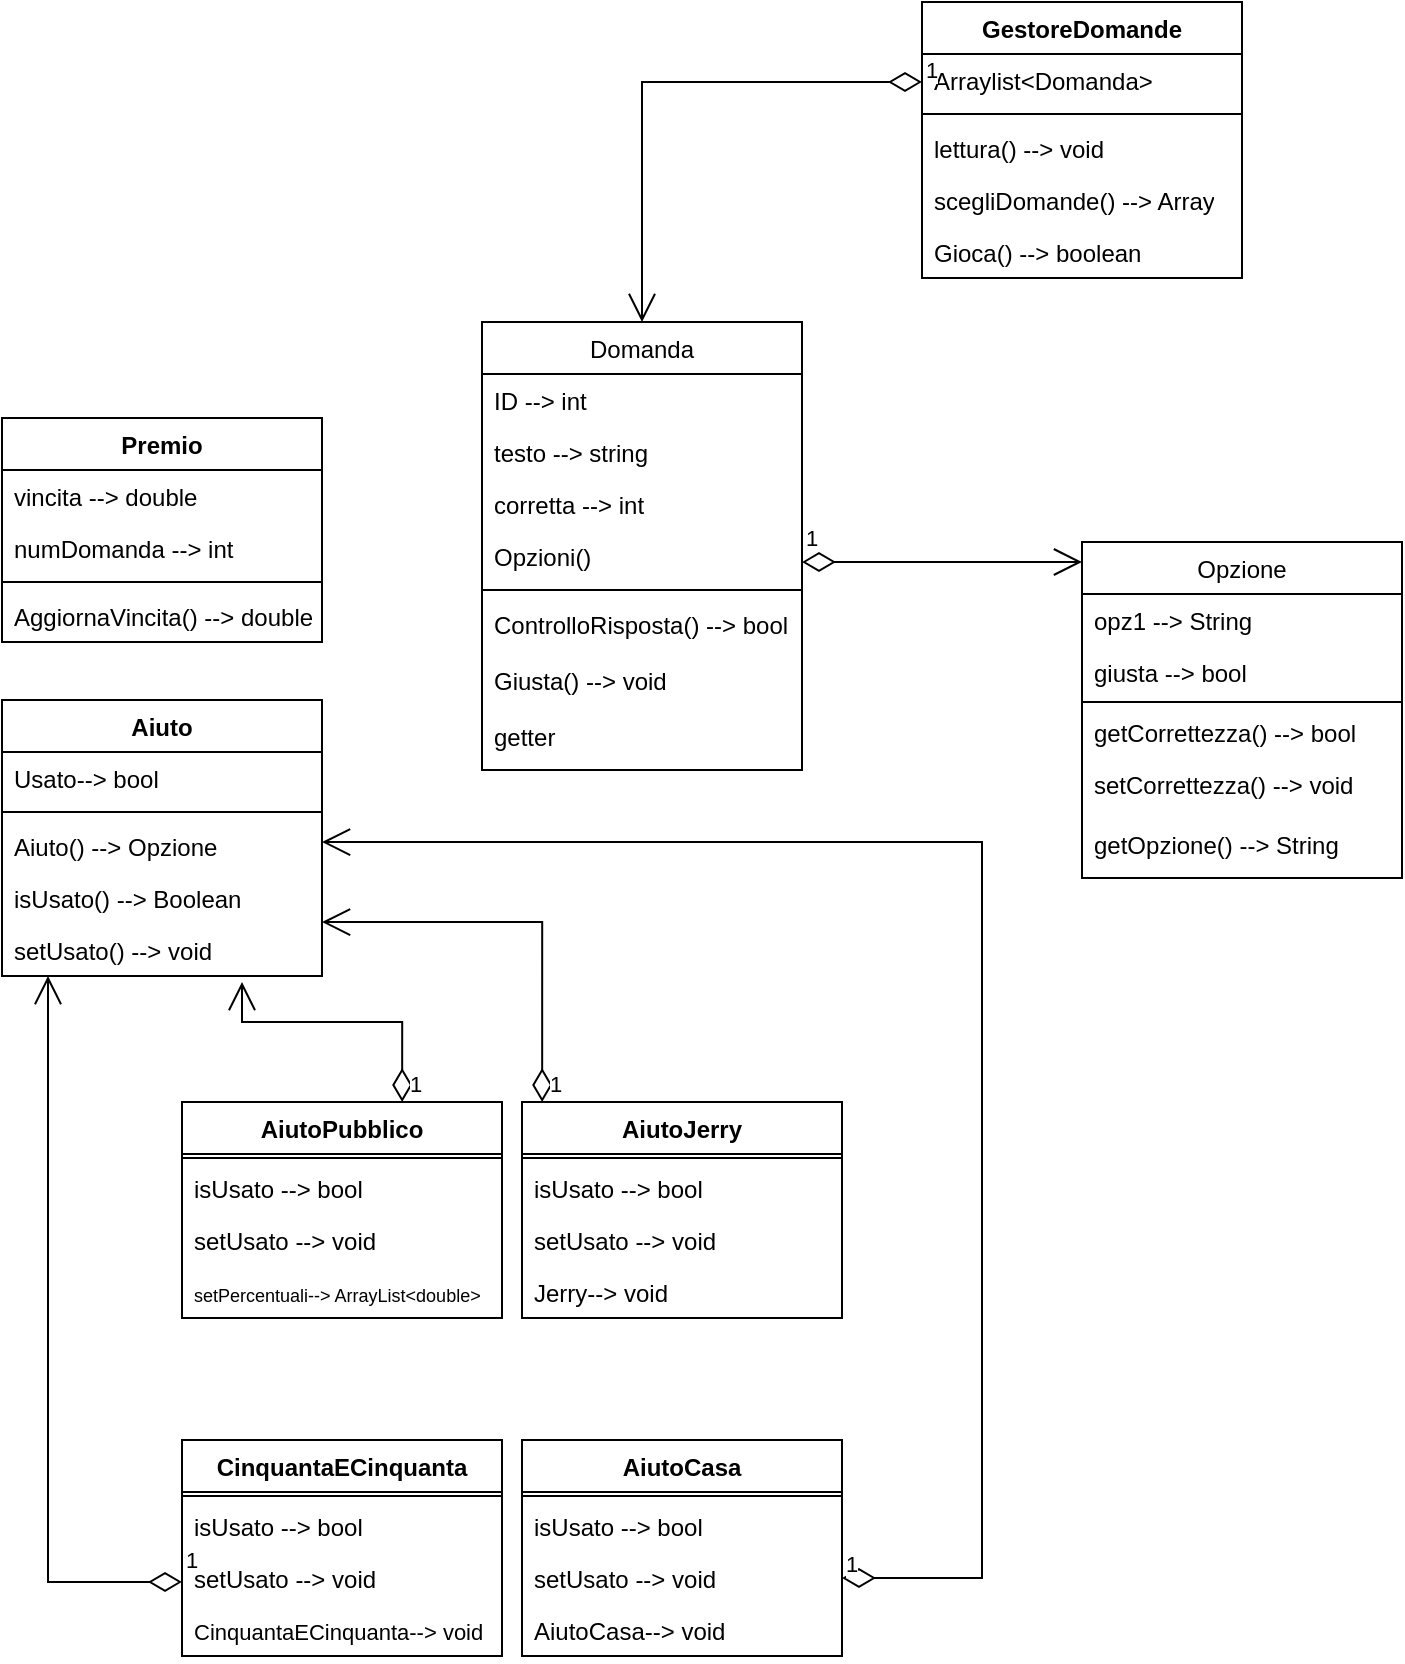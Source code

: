 <mxfile version="21.3.2" type="github">
  <diagram id="C5RBs43oDa-KdzZeNtuy" name="Page-1">
    <mxGraphModel dx="1468" dy="863" grid="1" gridSize="10" guides="1" tooltips="1" connect="1" arrows="1" fold="1" page="1" pageScale="1" pageWidth="827" pageHeight="1169" math="0" shadow="0">
      <root>
        <mxCell id="WIyWlLk6GJQsqaUBKTNV-0" />
        <mxCell id="WIyWlLk6GJQsqaUBKTNV-1" parent="WIyWlLk6GJQsqaUBKTNV-0" />
        <mxCell id="zkfFHV4jXpPFQw0GAbJ--17" value="Domanda" style="swimlane;fontStyle=0;align=center;verticalAlign=top;childLayout=stackLayout;horizontal=1;startSize=26;horizontalStack=0;resizeParent=1;resizeLast=0;collapsible=1;marginBottom=0;rounded=0;shadow=0;strokeWidth=1;" parent="WIyWlLk6GJQsqaUBKTNV-1" vertex="1">
          <mxGeometry x="270" y="340" width="160" height="224" as="geometry">
            <mxRectangle x="550" y="140" width="160" height="26" as="alternateBounds" />
          </mxGeometry>
        </mxCell>
        <mxCell id="zkfFHV4jXpPFQw0GAbJ--18" value="ID --&gt; int" style="text;align=left;verticalAlign=top;spacingLeft=4;spacingRight=4;overflow=hidden;rotatable=0;points=[[0,0.5],[1,0.5]];portConstraint=eastwest;" parent="zkfFHV4jXpPFQw0GAbJ--17" vertex="1">
          <mxGeometry y="26" width="160" height="26" as="geometry" />
        </mxCell>
        <mxCell id="zkfFHV4jXpPFQw0GAbJ--19" value="testo --&gt; string" style="text;align=left;verticalAlign=top;spacingLeft=4;spacingRight=4;overflow=hidden;rotatable=0;points=[[0,0.5],[1,0.5]];portConstraint=eastwest;rounded=0;shadow=0;html=0;" parent="zkfFHV4jXpPFQw0GAbJ--17" vertex="1">
          <mxGeometry y="52" width="160" height="26" as="geometry" />
        </mxCell>
        <mxCell id="9fCN3s4zMLlLbzTa56p_-2" value="corretta --&gt; int" style="text;align=left;verticalAlign=top;spacingLeft=4;spacingRight=4;overflow=hidden;rotatable=0;points=[[0,0.5],[1,0.5]];portConstraint=eastwest;rounded=0;shadow=0;html=0;" parent="zkfFHV4jXpPFQw0GAbJ--17" vertex="1">
          <mxGeometry y="78" width="160" height="26" as="geometry" />
        </mxCell>
        <mxCell id="zkfFHV4jXpPFQw0GAbJ--20" value="Opzioni()" style="text;align=left;verticalAlign=top;spacingLeft=4;spacingRight=4;overflow=hidden;rotatable=0;points=[[0,0.5],[1,0.5]];portConstraint=eastwest;rounded=0;shadow=0;html=0;" parent="zkfFHV4jXpPFQw0GAbJ--17" vertex="1">
          <mxGeometry y="104" width="160" height="26" as="geometry" />
        </mxCell>
        <mxCell id="zkfFHV4jXpPFQw0GAbJ--23" value="" style="line;html=1;strokeWidth=1;align=left;verticalAlign=middle;spacingTop=-1;spacingLeft=3;spacingRight=3;rotatable=0;labelPosition=right;points=[];portConstraint=eastwest;" parent="zkfFHV4jXpPFQw0GAbJ--17" vertex="1">
          <mxGeometry y="130" width="160" height="8" as="geometry" />
        </mxCell>
        <mxCell id="zkfFHV4jXpPFQw0GAbJ--24" value="ControlloRisposta() --&gt; bool" style="text;align=left;verticalAlign=top;spacingLeft=4;spacingRight=4;overflow=hidden;rotatable=0;points=[[0,0.5],[1,0.5]];portConstraint=eastwest;" parent="zkfFHV4jXpPFQw0GAbJ--17" vertex="1">
          <mxGeometry y="138" width="160" height="28" as="geometry" />
        </mxCell>
        <mxCell id="9fCN3s4zMLlLbzTa56p_-0" value="Giusta() --&gt; void " style="text;align=left;verticalAlign=top;spacingLeft=4;spacingRight=4;overflow=hidden;rotatable=0;points=[[0,0.5],[1,0.5]];portConstraint=eastwest;" parent="zkfFHV4jXpPFQw0GAbJ--17" vertex="1">
          <mxGeometry y="166" width="160" height="28" as="geometry" />
        </mxCell>
        <mxCell id="IM52D3VcYmx-DJAXNfUQ-20" value="getter" style="text;align=left;verticalAlign=top;spacingLeft=4;spacingRight=4;overflow=hidden;rotatable=0;points=[[0,0.5],[1,0.5]];portConstraint=eastwest;" parent="zkfFHV4jXpPFQw0GAbJ--17" vertex="1">
          <mxGeometry y="194" width="160" height="30" as="geometry" />
        </mxCell>
        <mxCell id="IM52D3VcYmx-DJAXNfUQ-2" value="Opzione" style="swimlane;fontStyle=0;align=center;verticalAlign=top;childLayout=stackLayout;horizontal=1;startSize=26;horizontalStack=0;resizeParent=1;resizeLast=0;collapsible=1;marginBottom=0;rounded=0;shadow=0;strokeWidth=1;" parent="WIyWlLk6GJQsqaUBKTNV-1" vertex="1">
          <mxGeometry x="570" y="450" width="160" height="168" as="geometry">
            <mxRectangle x="550" y="140" width="160" height="26" as="alternateBounds" />
          </mxGeometry>
        </mxCell>
        <mxCell id="IM52D3VcYmx-DJAXNfUQ-3" value="opz1 --&gt; String" style="text;align=left;verticalAlign=top;spacingLeft=4;spacingRight=4;overflow=hidden;rotatable=0;points=[[0,0.5],[1,0.5]];portConstraint=eastwest;" parent="IM52D3VcYmx-DJAXNfUQ-2" vertex="1">
          <mxGeometry y="26" width="160" height="26" as="geometry" />
        </mxCell>
        <mxCell id="IM52D3VcYmx-DJAXNfUQ-11" value="giusta --&gt; bool" style="text;align=left;verticalAlign=top;spacingLeft=4;spacingRight=4;overflow=hidden;rotatable=0;points=[[0,0.5],[1,0.5]];portConstraint=eastwest;rounded=0;shadow=0;html=0;" parent="IM52D3VcYmx-DJAXNfUQ-2" vertex="1">
          <mxGeometry y="52" width="160" height="26" as="geometry" />
        </mxCell>
        <mxCell id="IM52D3VcYmx-DJAXNfUQ-6" value="" style="line;html=1;strokeWidth=1;align=left;verticalAlign=middle;spacingTop=-1;spacingLeft=3;spacingRight=3;rotatable=0;labelPosition=right;points=[];portConstraint=eastwest;" parent="IM52D3VcYmx-DJAXNfUQ-2" vertex="1">
          <mxGeometry y="78" width="160" height="4" as="geometry" />
        </mxCell>
        <mxCell id="IM52D3VcYmx-DJAXNfUQ-19" value="getCorrettezza() --&gt; bool" style="text;align=left;verticalAlign=top;spacingLeft=4;spacingRight=4;overflow=hidden;rotatable=0;points=[[0,0.5],[1,0.5]];portConstraint=eastwest;" parent="IM52D3VcYmx-DJAXNfUQ-2" vertex="1">
          <mxGeometry y="82" width="160" height="26" as="geometry" />
        </mxCell>
        <mxCell id="9fCN3s4zMLlLbzTa56p_-1" value="setCorrettezza() --&gt; void" style="text;align=left;verticalAlign=top;spacingLeft=4;spacingRight=4;overflow=hidden;rotatable=0;points=[[0,0.5],[1,0.5]];portConstraint=eastwest;" parent="IM52D3VcYmx-DJAXNfUQ-2" vertex="1">
          <mxGeometry y="108" width="160" height="30" as="geometry" />
        </mxCell>
        <mxCell id="IM52D3VcYmx-DJAXNfUQ-29" value="getOpzione() --&gt; String" style="text;align=left;verticalAlign=top;spacingLeft=4;spacingRight=4;overflow=hidden;rotatable=0;points=[[0,0.5],[1,0.5]];portConstraint=eastwest;" parent="IM52D3VcYmx-DJAXNfUQ-2" vertex="1">
          <mxGeometry y="138" width="160" height="30" as="geometry" />
        </mxCell>
        <mxCell id="IM52D3VcYmx-DJAXNfUQ-14" value="1" style="endArrow=open;html=1;endSize=12;startArrow=diamondThin;startSize=14;startFill=0;edgeStyle=orthogonalEdgeStyle;align=left;verticalAlign=bottom;rounded=0;" parent="WIyWlLk6GJQsqaUBKTNV-1" edge="1">
          <mxGeometry x="-1" y="3" relative="1" as="geometry">
            <mxPoint x="430" y="460" as="sourcePoint" />
            <mxPoint x="570" y="460" as="targetPoint" />
          </mxGeometry>
        </mxCell>
        <mxCell id="IM52D3VcYmx-DJAXNfUQ-15" value="Premio" style="swimlane;fontStyle=1;align=center;verticalAlign=top;childLayout=stackLayout;horizontal=1;startSize=26;horizontalStack=0;resizeParent=1;resizeParentMax=0;resizeLast=0;collapsible=1;marginBottom=0;whiteSpace=wrap;html=1;" parent="WIyWlLk6GJQsqaUBKTNV-1" vertex="1">
          <mxGeometry x="30" y="388" width="160" height="112" as="geometry" />
        </mxCell>
        <mxCell id="IM52D3VcYmx-DJAXNfUQ-16" value="vincita --&amp;gt; double&lt;br&gt;" style="text;strokeColor=none;fillColor=none;align=left;verticalAlign=top;spacingLeft=4;spacingRight=4;overflow=hidden;rotatable=0;points=[[0,0.5],[1,0.5]];portConstraint=eastwest;whiteSpace=wrap;html=1;" parent="IM52D3VcYmx-DJAXNfUQ-15" vertex="1">
          <mxGeometry y="26" width="160" height="26" as="geometry" />
        </mxCell>
        <mxCell id="IM52D3VcYmx-DJAXNfUQ-21" value="numDomanda --&amp;gt; int" style="text;strokeColor=none;fillColor=none;align=left;verticalAlign=top;spacingLeft=4;spacingRight=4;overflow=hidden;rotatable=0;points=[[0,0.5],[1,0.5]];portConstraint=eastwest;whiteSpace=wrap;html=1;" parent="IM52D3VcYmx-DJAXNfUQ-15" vertex="1">
          <mxGeometry y="52" width="160" height="26" as="geometry" />
        </mxCell>
        <mxCell id="IM52D3VcYmx-DJAXNfUQ-17" value="" style="line;strokeWidth=1;fillColor=none;align=left;verticalAlign=middle;spacingTop=-1;spacingLeft=3;spacingRight=3;rotatable=0;labelPosition=right;points=[];portConstraint=eastwest;strokeColor=inherit;" parent="IM52D3VcYmx-DJAXNfUQ-15" vertex="1">
          <mxGeometry y="78" width="160" height="8" as="geometry" />
        </mxCell>
        <mxCell id="IM52D3VcYmx-DJAXNfUQ-18" value="AggiornaVincita() --&amp;gt; double" style="text;strokeColor=none;fillColor=none;align=left;verticalAlign=top;spacingLeft=4;spacingRight=4;overflow=hidden;rotatable=0;points=[[0,0.5],[1,0.5]];portConstraint=eastwest;whiteSpace=wrap;html=1;" parent="IM52D3VcYmx-DJAXNfUQ-15" vertex="1">
          <mxGeometry y="86" width="160" height="26" as="geometry" />
        </mxCell>
        <mxCell id="IM52D3VcYmx-DJAXNfUQ-22" value="Aiuto" style="swimlane;fontStyle=1;align=center;verticalAlign=top;childLayout=stackLayout;horizontal=1;startSize=26;horizontalStack=0;resizeParent=1;resizeParentMax=0;resizeLast=0;collapsible=1;marginBottom=0;whiteSpace=wrap;html=1;" parent="WIyWlLk6GJQsqaUBKTNV-1" vertex="1">
          <mxGeometry x="30" y="529" width="160" height="138" as="geometry" />
        </mxCell>
        <mxCell id="DmwqKdvcuHMi_dq0lkdC-0" value="Usato--&amp;gt; bool" style="text;strokeColor=none;fillColor=none;align=left;verticalAlign=top;spacingLeft=4;spacingRight=4;overflow=hidden;rotatable=0;points=[[0,0.5],[1,0.5]];portConstraint=eastwest;whiteSpace=wrap;html=1;" parent="IM52D3VcYmx-DJAXNfUQ-22" vertex="1">
          <mxGeometry y="26" width="160" height="26" as="geometry" />
        </mxCell>
        <mxCell id="IM52D3VcYmx-DJAXNfUQ-24" value="" style="line;strokeWidth=1;fillColor=none;align=left;verticalAlign=middle;spacingTop=-1;spacingLeft=3;spacingRight=3;rotatable=0;labelPosition=right;points=[];portConstraint=eastwest;strokeColor=inherit;" parent="IM52D3VcYmx-DJAXNfUQ-22" vertex="1">
          <mxGeometry y="52" width="160" height="8" as="geometry" />
        </mxCell>
        <mxCell id="IM52D3VcYmx-DJAXNfUQ-25" value="Aiuto() --&amp;gt; Opzione" style="text;strokeColor=none;fillColor=none;align=left;verticalAlign=top;spacingLeft=4;spacingRight=4;overflow=hidden;rotatable=0;points=[[0,0.5],[1,0.5]];portConstraint=eastwest;whiteSpace=wrap;html=1;" parent="IM52D3VcYmx-DJAXNfUQ-22" vertex="1">
          <mxGeometry y="60" width="160" height="26" as="geometry" />
        </mxCell>
        <mxCell id="qqIegqN3TjPisS65uOem-0" value="isUsato() --&amp;gt; Boolean" style="text;strokeColor=none;fillColor=none;align=left;verticalAlign=top;spacingLeft=4;spacingRight=4;overflow=hidden;rotatable=0;points=[[0,0.5],[1,0.5]];portConstraint=eastwest;whiteSpace=wrap;html=1;" vertex="1" parent="IM52D3VcYmx-DJAXNfUQ-22">
          <mxGeometry y="86" width="160" height="26" as="geometry" />
        </mxCell>
        <mxCell id="qqIegqN3TjPisS65uOem-1" value="setUsato() --&amp;gt; void" style="text;strokeColor=none;fillColor=none;align=left;verticalAlign=top;spacingLeft=4;spacingRight=4;overflow=hidden;rotatable=0;points=[[0,0.5],[1,0.5]];portConstraint=eastwest;whiteSpace=wrap;html=1;" vertex="1" parent="IM52D3VcYmx-DJAXNfUQ-22">
          <mxGeometry y="112" width="160" height="26" as="geometry" />
        </mxCell>
        <mxCell id="Q8D5ZRhir4nUea_CEYtx-0" value="GestoreDomande" style="swimlane;fontStyle=1;align=center;verticalAlign=top;childLayout=stackLayout;horizontal=1;startSize=26;horizontalStack=0;resizeParent=1;resizeParentMax=0;resizeLast=0;collapsible=1;marginBottom=0;whiteSpace=wrap;html=1;" parent="WIyWlLk6GJQsqaUBKTNV-1" vertex="1">
          <mxGeometry x="490" y="180" width="160" height="138" as="geometry" />
        </mxCell>
        <mxCell id="Q8D5ZRhir4nUea_CEYtx-2" value="Arraylist&amp;lt;Domanda&amp;gt;" style="text;strokeColor=none;fillColor=none;align=left;verticalAlign=top;spacingLeft=4;spacingRight=4;overflow=hidden;rotatable=0;points=[[0,0.5],[1,0.5]];portConstraint=eastwest;whiteSpace=wrap;html=1;" parent="Q8D5ZRhir4nUea_CEYtx-0" vertex="1">
          <mxGeometry y="26" width="160" height="26" as="geometry" />
        </mxCell>
        <mxCell id="Q8D5ZRhir4nUea_CEYtx-3" value="" style="line;strokeWidth=1;fillColor=none;align=left;verticalAlign=middle;spacingTop=-1;spacingLeft=3;spacingRight=3;rotatable=0;labelPosition=right;points=[];portConstraint=eastwest;strokeColor=inherit;" parent="Q8D5ZRhir4nUea_CEYtx-0" vertex="1">
          <mxGeometry y="52" width="160" height="8" as="geometry" />
        </mxCell>
        <mxCell id="Q8D5ZRhir4nUea_CEYtx-4" value="lettura() --&amp;gt; void" style="text;strokeColor=none;fillColor=none;align=left;verticalAlign=top;spacingLeft=4;spacingRight=4;overflow=hidden;rotatable=0;points=[[0,0.5],[1,0.5]];portConstraint=eastwest;whiteSpace=wrap;html=1;" parent="Q8D5ZRhir4nUea_CEYtx-0" vertex="1">
          <mxGeometry y="60" width="160" height="26" as="geometry" />
        </mxCell>
        <mxCell id="Q8D5ZRhir4nUea_CEYtx-6" value="scegliDomande() --&amp;gt; Array" style="text;strokeColor=none;fillColor=none;align=left;verticalAlign=top;spacingLeft=4;spacingRight=4;overflow=hidden;rotatable=0;points=[[0,0.5],[1,0.5]];portConstraint=eastwest;whiteSpace=wrap;html=1;" parent="Q8D5ZRhir4nUea_CEYtx-0" vertex="1">
          <mxGeometry y="86" width="160" height="26" as="geometry" />
        </mxCell>
        <mxCell id="qgZUp_Ex8QvXI8JPve7l-0" value="Gioca() --&amp;gt; boolean" style="text;strokeColor=none;fillColor=none;align=left;verticalAlign=top;spacingLeft=4;spacingRight=4;overflow=hidden;rotatable=0;points=[[0,0.5],[1,0.5]];portConstraint=eastwest;whiteSpace=wrap;html=1;" parent="Q8D5ZRhir4nUea_CEYtx-0" vertex="1">
          <mxGeometry y="112" width="160" height="26" as="geometry" />
        </mxCell>
        <mxCell id="Q8D5ZRhir4nUea_CEYtx-7" value="1" style="endArrow=open;html=1;endSize=12;startArrow=diamondThin;startSize=14;startFill=0;edgeStyle=orthogonalEdgeStyle;align=left;verticalAlign=bottom;rounded=0;entryX=0.5;entryY=0;entryDx=0;entryDy=0;" parent="WIyWlLk6GJQsqaUBKTNV-1" target="zkfFHV4jXpPFQw0GAbJ--17" edge="1">
          <mxGeometry x="-1" y="3" relative="1" as="geometry">
            <mxPoint x="490" y="220" as="sourcePoint" />
            <mxPoint x="580" y="470" as="targetPoint" />
            <Array as="points">
              <mxPoint x="350" y="220" />
            </Array>
          </mxGeometry>
        </mxCell>
        <mxCell id="DmwqKdvcuHMi_dq0lkdC-10" value="AiutoJerry" style="swimlane;fontStyle=1;align=center;verticalAlign=top;childLayout=stackLayout;horizontal=1;startSize=26;horizontalStack=0;resizeParent=1;resizeParentMax=0;resizeLast=0;collapsible=1;marginBottom=0;whiteSpace=wrap;html=1;" parent="WIyWlLk6GJQsqaUBKTNV-1" vertex="1">
          <mxGeometry x="290" y="730" width="160" height="108" as="geometry" />
        </mxCell>
        <mxCell id="DmwqKdvcuHMi_dq0lkdC-12" value="" style="line;strokeWidth=1;fillColor=none;align=left;verticalAlign=middle;spacingTop=-1;spacingLeft=3;spacingRight=3;rotatable=0;labelPosition=right;points=[];portConstraint=eastwest;strokeColor=inherit;" parent="DmwqKdvcuHMi_dq0lkdC-10" vertex="1">
          <mxGeometry y="26" width="160" height="4" as="geometry" />
        </mxCell>
        <mxCell id="DmwqKdvcuHMi_dq0lkdC-13" value="isUsato --&amp;gt; bool" style="text;strokeColor=none;fillColor=none;align=left;verticalAlign=top;spacingLeft=4;spacingRight=4;overflow=hidden;rotatable=0;points=[[0,0.5],[1,0.5]];portConstraint=eastwest;whiteSpace=wrap;html=1;" parent="DmwqKdvcuHMi_dq0lkdC-10" vertex="1">
          <mxGeometry y="30" width="160" height="26" as="geometry" />
        </mxCell>
        <mxCell id="DmwqKdvcuHMi_dq0lkdC-14" value="setUsato --&amp;gt; void" style="text;strokeColor=none;fillColor=none;align=left;verticalAlign=top;spacingLeft=4;spacingRight=4;overflow=hidden;rotatable=0;points=[[0,0.5],[1,0.5]];portConstraint=eastwest;whiteSpace=wrap;html=1;" parent="DmwqKdvcuHMi_dq0lkdC-10" vertex="1">
          <mxGeometry y="56" width="160" height="26" as="geometry" />
        </mxCell>
        <mxCell id="DmwqKdvcuHMi_dq0lkdC-15" value="Jerry--&amp;gt; void" style="text;strokeColor=none;fillColor=none;align=left;verticalAlign=top;spacingLeft=4;spacingRight=4;overflow=hidden;rotatable=0;points=[[0,0.5],[1,0.5]];portConstraint=eastwest;whiteSpace=wrap;html=1;" parent="DmwqKdvcuHMi_dq0lkdC-10" vertex="1">
          <mxGeometry y="82" width="160" height="26" as="geometry" />
        </mxCell>
        <mxCell id="DmwqKdvcuHMi_dq0lkdC-16" value="CinquantaECinquanta" style="swimlane;fontStyle=1;align=center;verticalAlign=top;childLayout=stackLayout;horizontal=1;startSize=26;horizontalStack=0;resizeParent=1;resizeParentMax=0;resizeLast=0;collapsible=1;marginBottom=0;whiteSpace=wrap;html=1;" parent="WIyWlLk6GJQsqaUBKTNV-1" vertex="1">
          <mxGeometry x="120" y="899" width="160" height="108" as="geometry" />
        </mxCell>
        <mxCell id="DmwqKdvcuHMi_dq0lkdC-17" value="" style="line;strokeWidth=1;fillColor=none;align=left;verticalAlign=middle;spacingTop=-1;spacingLeft=3;spacingRight=3;rotatable=0;labelPosition=right;points=[];portConstraint=eastwest;strokeColor=inherit;" parent="DmwqKdvcuHMi_dq0lkdC-16" vertex="1">
          <mxGeometry y="26" width="160" height="4" as="geometry" />
        </mxCell>
        <mxCell id="DmwqKdvcuHMi_dq0lkdC-18" value="isUsato --&amp;gt; bool" style="text;strokeColor=none;fillColor=none;align=left;verticalAlign=top;spacingLeft=4;spacingRight=4;overflow=hidden;rotatable=0;points=[[0,0.5],[1,0.5]];portConstraint=eastwest;whiteSpace=wrap;html=1;" parent="DmwqKdvcuHMi_dq0lkdC-16" vertex="1">
          <mxGeometry y="30" width="160" height="26" as="geometry" />
        </mxCell>
        <mxCell id="DmwqKdvcuHMi_dq0lkdC-19" value="setUsato --&amp;gt; void" style="text;strokeColor=none;fillColor=none;align=left;verticalAlign=top;spacingLeft=4;spacingRight=4;overflow=hidden;rotatable=0;points=[[0,0.5],[1,0.5]];portConstraint=eastwest;whiteSpace=wrap;html=1;" parent="DmwqKdvcuHMi_dq0lkdC-16" vertex="1">
          <mxGeometry y="56" width="160" height="26" as="geometry" />
        </mxCell>
        <mxCell id="DmwqKdvcuHMi_dq0lkdC-20" value="&lt;font style=&quot;font-size: 11px;&quot;&gt;CinquantaECinquanta--&amp;gt; void&lt;/font&gt;" style="text;strokeColor=none;fillColor=none;align=left;verticalAlign=top;spacingLeft=4;spacingRight=4;overflow=hidden;rotatable=0;points=[[0,0.5],[1,0.5]];portConstraint=eastwest;whiteSpace=wrap;html=1;" parent="DmwqKdvcuHMi_dq0lkdC-16" vertex="1">
          <mxGeometry y="82" width="160" height="26" as="geometry" />
        </mxCell>
        <mxCell id="DmwqKdvcuHMi_dq0lkdC-21" value="AiutoCasa" style="swimlane;fontStyle=1;align=center;verticalAlign=top;childLayout=stackLayout;horizontal=1;startSize=26;horizontalStack=0;resizeParent=1;resizeParentMax=0;resizeLast=0;collapsible=1;marginBottom=0;whiteSpace=wrap;html=1;" parent="WIyWlLk6GJQsqaUBKTNV-1" vertex="1">
          <mxGeometry x="290" y="899" width="160" height="108" as="geometry" />
        </mxCell>
        <mxCell id="DmwqKdvcuHMi_dq0lkdC-22" value="" style="line;strokeWidth=1;fillColor=none;align=left;verticalAlign=middle;spacingTop=-1;spacingLeft=3;spacingRight=3;rotatable=0;labelPosition=right;points=[];portConstraint=eastwest;strokeColor=inherit;" parent="DmwqKdvcuHMi_dq0lkdC-21" vertex="1">
          <mxGeometry y="26" width="160" height="4" as="geometry" />
        </mxCell>
        <mxCell id="DmwqKdvcuHMi_dq0lkdC-23" value="isUsato --&amp;gt; bool" style="text;strokeColor=none;fillColor=none;align=left;verticalAlign=top;spacingLeft=4;spacingRight=4;overflow=hidden;rotatable=0;points=[[0,0.5],[1,0.5]];portConstraint=eastwest;whiteSpace=wrap;html=1;" parent="DmwqKdvcuHMi_dq0lkdC-21" vertex="1">
          <mxGeometry y="30" width="160" height="26" as="geometry" />
        </mxCell>
        <mxCell id="DmwqKdvcuHMi_dq0lkdC-24" value="setUsato --&amp;gt; void" style="text;strokeColor=none;fillColor=none;align=left;verticalAlign=top;spacingLeft=4;spacingRight=4;overflow=hidden;rotatable=0;points=[[0,0.5],[1,0.5]];portConstraint=eastwest;whiteSpace=wrap;html=1;" parent="DmwqKdvcuHMi_dq0lkdC-21" vertex="1">
          <mxGeometry y="56" width="160" height="26" as="geometry" />
        </mxCell>
        <mxCell id="DmwqKdvcuHMi_dq0lkdC-25" value="&lt;font style=&quot;font-size: 12px;&quot;&gt;AiutoCasa--&amp;gt; void&lt;/font&gt;" style="text;strokeColor=none;fillColor=none;align=left;verticalAlign=top;spacingLeft=4;spacingRight=4;overflow=hidden;rotatable=0;points=[[0,0.5],[1,0.5]];portConstraint=eastwest;whiteSpace=wrap;html=1;" parent="DmwqKdvcuHMi_dq0lkdC-21" vertex="1">
          <mxGeometry y="82" width="160" height="26" as="geometry" />
        </mxCell>
        <mxCell id="DmwqKdvcuHMi_dq0lkdC-26" value="AiutoPubblico" style="swimlane;fontStyle=1;align=center;verticalAlign=top;childLayout=stackLayout;horizontal=1;startSize=26;horizontalStack=0;resizeParent=1;resizeParentMax=0;resizeLast=0;collapsible=1;marginBottom=0;whiteSpace=wrap;html=1;" parent="WIyWlLk6GJQsqaUBKTNV-1" vertex="1">
          <mxGeometry x="120" y="730" width="160" height="108" as="geometry" />
        </mxCell>
        <mxCell id="DmwqKdvcuHMi_dq0lkdC-27" value="" style="line;strokeWidth=1;fillColor=none;align=left;verticalAlign=middle;spacingTop=-1;spacingLeft=3;spacingRight=3;rotatable=0;labelPosition=right;points=[];portConstraint=eastwest;strokeColor=inherit;" parent="DmwqKdvcuHMi_dq0lkdC-26" vertex="1">
          <mxGeometry y="26" width="160" height="4" as="geometry" />
        </mxCell>
        <mxCell id="DmwqKdvcuHMi_dq0lkdC-28" value="isUsato --&amp;gt; bool" style="text;strokeColor=none;fillColor=none;align=left;verticalAlign=top;spacingLeft=4;spacingRight=4;overflow=hidden;rotatable=0;points=[[0,0.5],[1,0.5]];portConstraint=eastwest;whiteSpace=wrap;html=1;" parent="DmwqKdvcuHMi_dq0lkdC-26" vertex="1">
          <mxGeometry y="30" width="160" height="26" as="geometry" />
        </mxCell>
        <mxCell id="DmwqKdvcuHMi_dq0lkdC-29" value="setUsato --&amp;gt; void" style="text;strokeColor=none;fillColor=none;align=left;verticalAlign=top;spacingLeft=4;spacingRight=4;overflow=hidden;rotatable=0;points=[[0,0.5],[1,0.5]];portConstraint=eastwest;whiteSpace=wrap;html=1;" parent="DmwqKdvcuHMi_dq0lkdC-26" vertex="1">
          <mxGeometry y="56" width="160" height="26" as="geometry" />
        </mxCell>
        <mxCell id="DmwqKdvcuHMi_dq0lkdC-30" value="&lt;font style=&quot;font-size: 9px;&quot;&gt;setPercentuali--&amp;gt; ArrayList&amp;lt;double&amp;gt;&lt;/font&gt;" style="text;strokeColor=none;fillColor=none;align=left;verticalAlign=top;spacingLeft=4;spacingRight=4;overflow=hidden;rotatable=0;points=[[0,0.5],[1,0.5]];portConstraint=eastwest;whiteSpace=wrap;html=1;" parent="DmwqKdvcuHMi_dq0lkdC-26" vertex="1">
          <mxGeometry y="82" width="160" height="26" as="geometry" />
        </mxCell>
        <mxCell id="DmwqKdvcuHMi_dq0lkdC-31" value="1" style="endArrow=open;html=1;endSize=12;startArrow=diamondThin;startSize=14;startFill=0;edgeStyle=orthogonalEdgeStyle;align=left;verticalAlign=bottom;rounded=0;exitX=0.063;exitY=0;exitDx=0;exitDy=0;exitPerimeter=0;" parent="WIyWlLk6GJQsqaUBKTNV-1" source="DmwqKdvcuHMi_dq0lkdC-10" edge="1">
          <mxGeometry x="-1" y="-2" relative="1" as="geometry">
            <mxPoint x="300" y="720" as="sourcePoint" />
            <mxPoint x="190" y="640.03" as="targetPoint" />
            <Array as="points">
              <mxPoint x="300" y="640" />
            </Array>
            <mxPoint as="offset" />
          </mxGeometry>
        </mxCell>
        <mxCell id="DmwqKdvcuHMi_dq0lkdC-32" value="1" style="endArrow=open;html=1;endSize=12;startArrow=diamondThin;startSize=14;startFill=0;edgeStyle=orthogonalEdgeStyle;align=left;verticalAlign=bottom;rounded=0;exitX=0.688;exitY=0;exitDx=0;exitDy=0;exitPerimeter=0;" parent="WIyWlLk6GJQsqaUBKTNV-1" source="DmwqKdvcuHMi_dq0lkdC-26" edge="1">
          <mxGeometry x="-1" y="-2" relative="1" as="geometry">
            <mxPoint x="210" y="730" as="sourcePoint" />
            <mxPoint x="150" y="670" as="targetPoint" />
            <Array as="points">
              <mxPoint x="230" y="690" />
              <mxPoint x="150" y="690" />
            </Array>
            <mxPoint as="offset" />
          </mxGeometry>
        </mxCell>
        <mxCell id="DmwqKdvcuHMi_dq0lkdC-33" value="1" style="endArrow=open;html=1;endSize=12;startArrow=diamondThin;startSize=14;startFill=0;edgeStyle=orthogonalEdgeStyle;align=left;verticalAlign=bottom;rounded=0;" parent="WIyWlLk6GJQsqaUBKTNV-1" target="qqIegqN3TjPisS65uOem-1" edge="1">
          <mxGeometry x="-1" y="-2" relative="1" as="geometry">
            <mxPoint x="120" y="970" as="sourcePoint" />
            <mxPoint x="50" y="680" as="targetPoint" />
            <Array as="points">
              <mxPoint x="53" y="970" />
            </Array>
            <mxPoint as="offset" />
          </mxGeometry>
        </mxCell>
        <mxCell id="DmwqKdvcuHMi_dq0lkdC-34" value="1" style="endArrow=open;html=1;endSize=12;startArrow=diamondThin;startSize=14;startFill=0;edgeStyle=orthogonalEdgeStyle;align=left;verticalAlign=bottom;rounded=0;exitX=1;exitY=0.5;exitDx=0;exitDy=0;" parent="WIyWlLk6GJQsqaUBKTNV-1" source="DmwqKdvcuHMi_dq0lkdC-24" edge="1">
          <mxGeometry x="-1" y="-2" relative="1" as="geometry">
            <mxPoint x="450" y="712" as="sourcePoint" />
            <mxPoint x="190" y="600.03" as="targetPoint" />
            <Array as="points">
              <mxPoint x="520" y="968" />
              <mxPoint x="520" y="600" />
            </Array>
            <mxPoint as="offset" />
          </mxGeometry>
        </mxCell>
      </root>
    </mxGraphModel>
  </diagram>
</mxfile>
